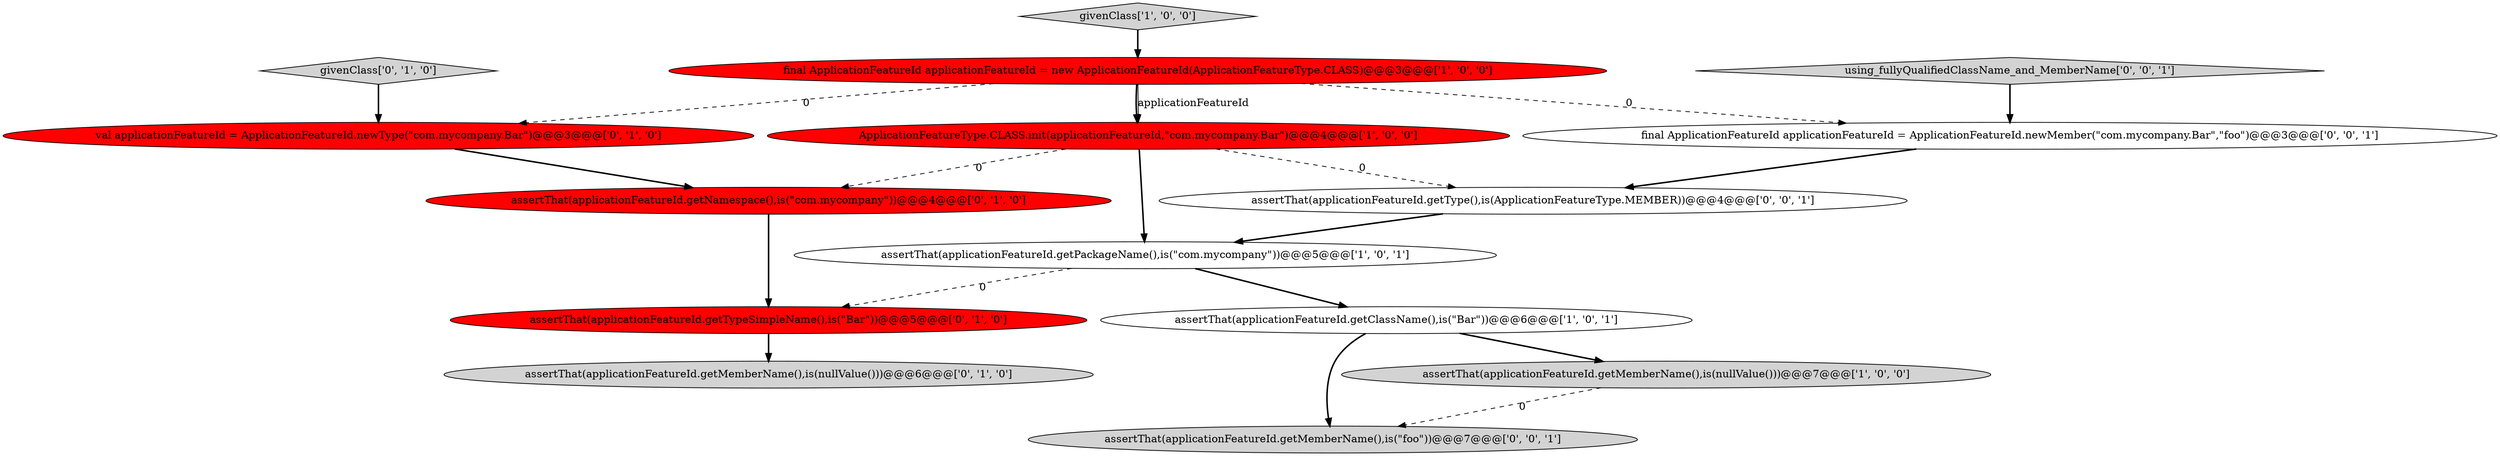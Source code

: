 digraph {
3 [style = filled, label = "givenClass['1', '0', '0']", fillcolor = lightgray, shape = diamond image = "AAA0AAABBB1BBB"];
8 [style = filled, label = "val applicationFeatureId = ApplicationFeatureId.newType(\"com.mycompany.Bar\")@@@3@@@['0', '1', '0']", fillcolor = red, shape = ellipse image = "AAA1AAABBB2BBB"];
11 [style = filled, label = "using_fullyQualifiedClassName_and_MemberName['0', '0', '1']", fillcolor = lightgray, shape = diamond image = "AAA0AAABBB3BBB"];
12 [style = filled, label = "final ApplicationFeatureId applicationFeatureId = ApplicationFeatureId.newMember(\"com.mycompany.Bar\",\"foo\")@@@3@@@['0', '0', '1']", fillcolor = white, shape = ellipse image = "AAA0AAABBB3BBB"];
6 [style = filled, label = "assertThat(applicationFeatureId.getMemberName(),is(nullValue()))@@@6@@@['0', '1', '0']", fillcolor = lightgray, shape = ellipse image = "AAA0AAABBB2BBB"];
2 [style = filled, label = "assertThat(applicationFeatureId.getMemberName(),is(nullValue()))@@@7@@@['1', '0', '0']", fillcolor = lightgray, shape = ellipse image = "AAA0AAABBB1BBB"];
14 [style = filled, label = "assertThat(applicationFeatureId.getMemberName(),is(\"foo\"))@@@7@@@['0', '0', '1']", fillcolor = lightgray, shape = ellipse image = "AAA0AAABBB3BBB"];
5 [style = filled, label = "ApplicationFeatureType.CLASS.init(applicationFeatureId,\"com.mycompany.Bar\")@@@4@@@['1', '0', '0']", fillcolor = red, shape = ellipse image = "AAA1AAABBB1BBB"];
7 [style = filled, label = "assertThat(applicationFeatureId.getTypeSimpleName(),is(\"Bar\"))@@@5@@@['0', '1', '0']", fillcolor = red, shape = ellipse image = "AAA1AAABBB2BBB"];
4 [style = filled, label = "assertThat(applicationFeatureId.getClassName(),is(\"Bar\"))@@@6@@@['1', '0', '1']", fillcolor = white, shape = ellipse image = "AAA0AAABBB1BBB"];
1 [style = filled, label = "final ApplicationFeatureId applicationFeatureId = new ApplicationFeatureId(ApplicationFeatureType.CLASS)@@@3@@@['1', '0', '0']", fillcolor = red, shape = ellipse image = "AAA1AAABBB1BBB"];
10 [style = filled, label = "givenClass['0', '1', '0']", fillcolor = lightgray, shape = diamond image = "AAA0AAABBB2BBB"];
13 [style = filled, label = "assertThat(applicationFeatureId.getType(),is(ApplicationFeatureType.MEMBER))@@@4@@@['0', '0', '1']", fillcolor = white, shape = ellipse image = "AAA0AAABBB3BBB"];
9 [style = filled, label = "assertThat(applicationFeatureId.getNamespace(),is(\"com.mycompany\"))@@@4@@@['0', '1', '0']", fillcolor = red, shape = ellipse image = "AAA1AAABBB2BBB"];
0 [style = filled, label = "assertThat(applicationFeatureId.getPackageName(),is(\"com.mycompany\"))@@@5@@@['1', '0', '1']", fillcolor = white, shape = ellipse image = "AAA0AAABBB1BBB"];
1->5 [style = bold, label=""];
8->9 [style = bold, label=""];
5->13 [style = dashed, label="0"];
12->13 [style = bold, label=""];
1->8 [style = dashed, label="0"];
5->9 [style = dashed, label="0"];
1->12 [style = dashed, label="0"];
4->14 [style = bold, label=""];
11->12 [style = bold, label=""];
4->2 [style = bold, label=""];
2->14 [style = dashed, label="0"];
10->8 [style = bold, label=""];
5->0 [style = bold, label=""];
3->1 [style = bold, label=""];
9->7 [style = bold, label=""];
0->4 [style = bold, label=""];
0->7 [style = dashed, label="0"];
7->6 [style = bold, label=""];
13->0 [style = bold, label=""];
1->5 [style = solid, label="applicationFeatureId"];
}
